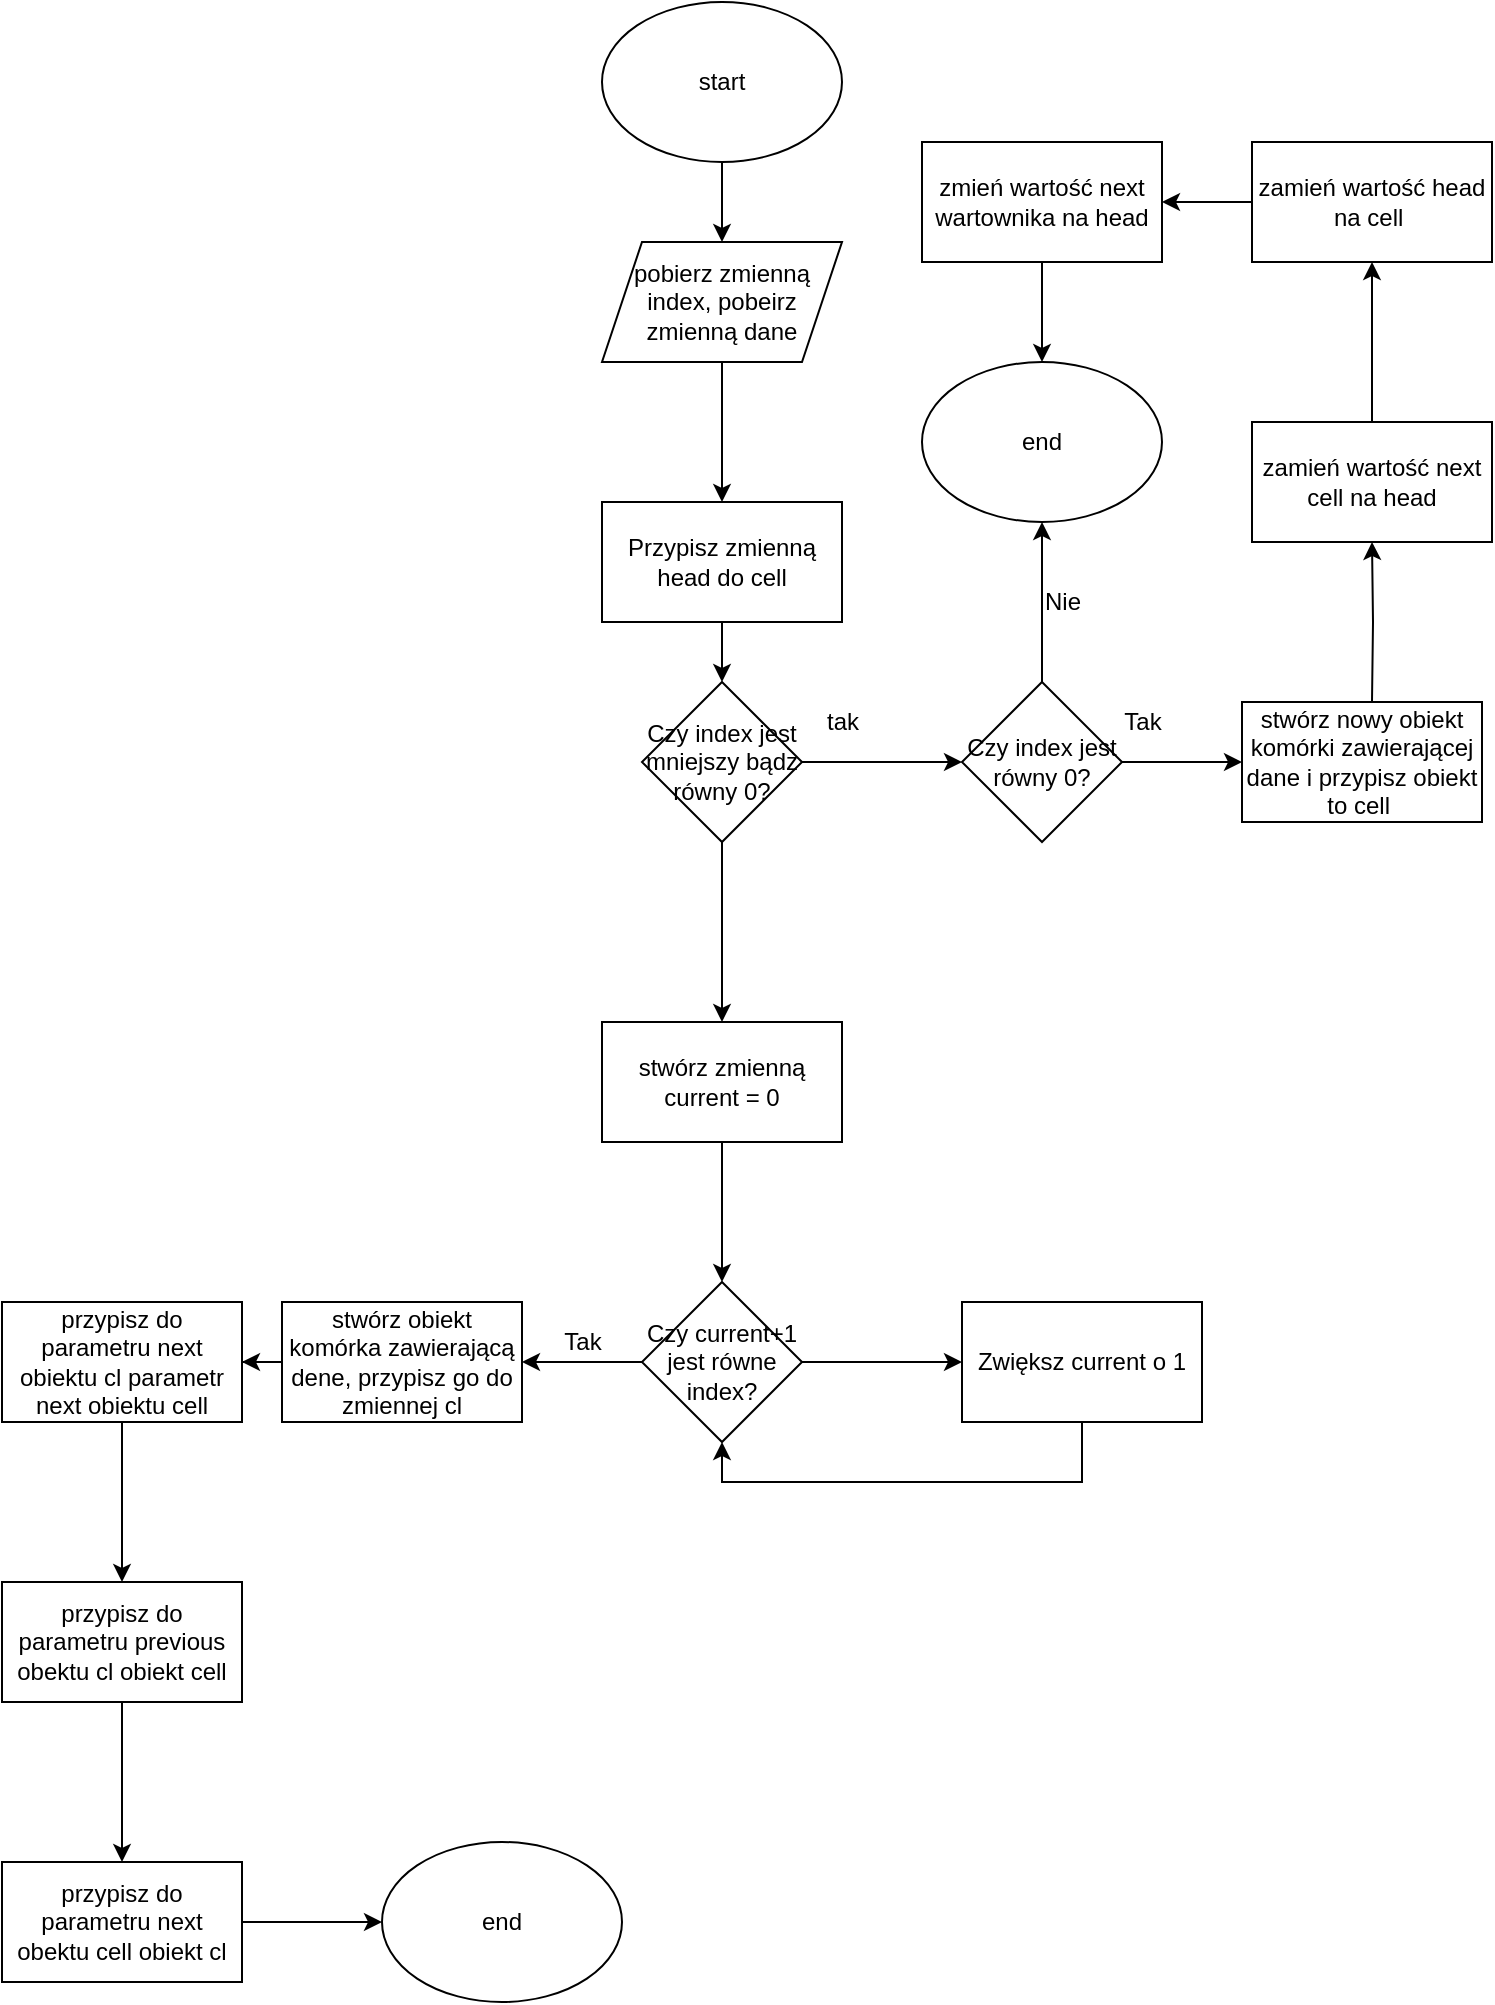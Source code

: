 <mxfile version="13.7.9" type="device"><diagram id="ctrWLmZgAzTDtHeR-oAY" name="Strona-1"><mxGraphModel dx="1024" dy="592" grid="1" gridSize="10" guides="1" tooltips="1" connect="1" arrows="1" fold="1" page="1" pageScale="1" pageWidth="827" pageHeight="1169" math="0" shadow="0"><root><mxCell id="0"/><mxCell id="1" parent="0"/><mxCell id="7kEHG913P0IYjLXZw0a--3" value="" style="edgeStyle=orthogonalEdgeStyle;rounded=0;orthogonalLoop=1;jettySize=auto;html=1;" parent="1" source="7kEHG913P0IYjLXZw0a--1" edge="1"><mxGeometry relative="1" as="geometry"><mxPoint x="370" y="150" as="targetPoint"/></mxGeometry></mxCell><mxCell id="7kEHG913P0IYjLXZw0a--1" value="start" style="ellipse;whiteSpace=wrap;html=1;" parent="1" vertex="1"><mxGeometry x="310" y="30" width="120" height="80" as="geometry"/></mxCell><mxCell id="7kEHG913P0IYjLXZw0a--5" value="" style="edgeStyle=orthogonalEdgeStyle;rounded=0;orthogonalLoop=1;jettySize=auto;html=1;" parent="1" edge="1"><mxGeometry relative="1" as="geometry"><mxPoint x="370" y="210" as="sourcePoint"/><mxPoint x="370" y="280" as="targetPoint"/></mxGeometry></mxCell><mxCell id="7kEHG913P0IYjLXZw0a--6" value="pobierz zmienną index, pobeirz zmienną dane" style="shape=parallelogram;perimeter=parallelogramPerimeter;whiteSpace=wrap;html=1;fixedSize=1;" parent="1" vertex="1"><mxGeometry x="310" y="150" width="120" height="60" as="geometry"/></mxCell><mxCell id="7kEHG913P0IYjLXZw0a--9" value="" style="edgeStyle=orthogonalEdgeStyle;rounded=0;orthogonalLoop=1;jettySize=auto;html=1;" parent="1" source="7kEHG913P0IYjLXZw0a--7" target="7kEHG913P0IYjLXZw0a--8" edge="1"><mxGeometry relative="1" as="geometry"/></mxCell><mxCell id="7kEHG913P0IYjLXZw0a--7" value="Przypisz zmienną head do cell" style="rounded=0;whiteSpace=wrap;html=1;" parent="1" vertex="1"><mxGeometry x="310" y="280" width="120" height="60" as="geometry"/></mxCell><mxCell id="7kEHG913P0IYjLXZw0a--11" value="" style="edgeStyle=orthogonalEdgeStyle;rounded=0;orthogonalLoop=1;jettySize=auto;html=1;" parent="1" source="7kEHG913P0IYjLXZw0a--8" target="7kEHG913P0IYjLXZw0a--10" edge="1"><mxGeometry relative="1" as="geometry"/></mxCell><mxCell id="7kEHG913P0IYjLXZw0a--28" value="" style="edgeStyle=orthogonalEdgeStyle;rounded=0;orthogonalLoop=1;jettySize=auto;html=1;" parent="1" source="7kEHG913P0IYjLXZw0a--8" edge="1"><mxGeometry relative="1" as="geometry"><mxPoint x="370" y="540" as="targetPoint"/></mxGeometry></mxCell><mxCell id="7kEHG913P0IYjLXZw0a--8" value="Czy index jest mniejszy bądz równy 0?" style="rhombus;whiteSpace=wrap;html=1;" parent="1" vertex="1"><mxGeometry x="330" y="370" width="80" height="80" as="geometry"/></mxCell><mxCell id="7kEHG913P0IYjLXZw0a--13" value="" style="edgeStyle=orthogonalEdgeStyle;rounded=0;orthogonalLoop=1;jettySize=auto;html=1;" parent="1" source="7kEHG913P0IYjLXZw0a--10" target="7kEHG913P0IYjLXZw0a--12" edge="1"><mxGeometry relative="1" as="geometry"/></mxCell><mxCell id="7kEHG913P0IYjLXZw0a--16" value="" style="edgeStyle=orthogonalEdgeStyle;rounded=0;orthogonalLoop=1;jettySize=auto;html=1;" parent="1" source="7kEHG913P0IYjLXZw0a--10" edge="1"><mxGeometry relative="1" as="geometry"><mxPoint x="630" y="410" as="targetPoint"/></mxGeometry></mxCell><mxCell id="7kEHG913P0IYjLXZw0a--10" value="Czy index jest równy 0?" style="rhombus;whiteSpace=wrap;html=1;" parent="1" vertex="1"><mxGeometry x="490" y="370" width="80" height="80" as="geometry"/></mxCell><mxCell id="7kEHG913P0IYjLXZw0a--12" value="end" style="ellipse;whiteSpace=wrap;html=1;" parent="1" vertex="1"><mxGeometry x="470" y="210" width="120" height="80" as="geometry"/></mxCell><mxCell id="7kEHG913P0IYjLXZw0a--14" value="tak" style="text;html=1;align=center;verticalAlign=middle;resizable=0;points=[];autosize=1;" parent="1" vertex="1"><mxGeometry x="415" y="380" width="30" height="20" as="geometry"/></mxCell><mxCell id="7kEHG913P0IYjLXZw0a--22" value="" style="edgeStyle=orthogonalEdgeStyle;rounded=0;orthogonalLoop=1;jettySize=auto;html=1;" parent="1" target="7kEHG913P0IYjLXZw0a--21" edge="1"><mxGeometry relative="1" as="geometry"><mxPoint x="695" y="380" as="sourcePoint"/></mxGeometry></mxCell><mxCell id="7kEHG913P0IYjLXZw0a--19" value="Nie" style="text;html=1;align=center;verticalAlign=middle;resizable=0;points=[];autosize=1;" parent="1" vertex="1"><mxGeometry x="525" y="320" width="30" height="20" as="geometry"/></mxCell><mxCell id="7kEHG913P0IYjLXZw0a--20" value="Tak" style="text;html=1;align=center;verticalAlign=middle;resizable=0;points=[];autosize=1;" parent="1" vertex="1"><mxGeometry x="565" y="380" width="30" height="20" as="geometry"/></mxCell><mxCell id="7kEHG913P0IYjLXZw0a--25" value="" style="edgeStyle=orthogonalEdgeStyle;rounded=0;orthogonalLoop=1;jettySize=auto;html=1;" parent="1" source="7kEHG913P0IYjLXZw0a--21" target="7kEHG913P0IYjLXZw0a--24" edge="1"><mxGeometry relative="1" as="geometry"/></mxCell><mxCell id="7kEHG913P0IYjLXZw0a--21" value="zamień wartość next cell na head" style="whiteSpace=wrap;html=1;" parent="1" vertex="1"><mxGeometry x="635" y="240" width="120" height="60" as="geometry"/></mxCell><mxCell id="7kEHG913P0IYjLXZw0a--23" value="&lt;span&gt;stwórz nowy obiekt komórki zawierającej dane i przypisz obiekt to cell&amp;nbsp;&lt;/span&gt;" style="rounded=0;whiteSpace=wrap;html=1;" parent="1" vertex="1"><mxGeometry x="630" y="380" width="120" height="60" as="geometry"/></mxCell><mxCell id="xQ0DLWZHouN3ZjeXQhfZ-2" value="" style="edgeStyle=orthogonalEdgeStyle;rounded=0;orthogonalLoop=1;jettySize=auto;html=1;" parent="1" source="7kEHG913P0IYjLXZw0a--24" target="xQ0DLWZHouN3ZjeXQhfZ-1" edge="1"><mxGeometry relative="1" as="geometry"/></mxCell><mxCell id="7kEHG913P0IYjLXZw0a--24" value="zamień wartość head na cell&amp;nbsp;" style="whiteSpace=wrap;html=1;" parent="1" vertex="1"><mxGeometry x="635" y="100" width="120" height="60" as="geometry"/></mxCell><mxCell id="7kEHG913P0IYjLXZw0a--31" value="" style="edgeStyle=orthogonalEdgeStyle;rounded=0;orthogonalLoop=1;jettySize=auto;html=1;" parent="1" source="7kEHG913P0IYjLXZw0a--29" target="7kEHG913P0IYjLXZw0a--30" edge="1"><mxGeometry relative="1" as="geometry"/></mxCell><mxCell id="7kEHG913P0IYjLXZw0a--29" value="stwórz zmienną current = 0" style="rounded=0;whiteSpace=wrap;html=1;" parent="1" vertex="1"><mxGeometry x="310" y="540" width="120" height="60" as="geometry"/></mxCell><mxCell id="7kEHG913P0IYjLXZw0a--33" value="" style="edgeStyle=orthogonalEdgeStyle;rounded=0;orthogonalLoop=1;jettySize=auto;html=1;" parent="1" source="7kEHG913P0IYjLXZw0a--30" target="7kEHG913P0IYjLXZw0a--32" edge="1"><mxGeometry relative="1" as="geometry"/></mxCell><mxCell id="7kEHG913P0IYjLXZw0a--42" value="" style="edgeStyle=orthogonalEdgeStyle;rounded=0;orthogonalLoop=1;jettySize=auto;html=1;" parent="1" source="7kEHG913P0IYjLXZw0a--30" edge="1"><mxGeometry relative="1" as="geometry"><mxPoint x="490" y="710" as="targetPoint"/></mxGeometry></mxCell><mxCell id="7kEHG913P0IYjLXZw0a--30" value="Czy current+1 jest równe index?" style="rhombus;whiteSpace=wrap;html=1;rounded=0;" parent="1" vertex="1"><mxGeometry x="330" y="670" width="80" height="80" as="geometry"/></mxCell><mxCell id="7kEHG913P0IYjLXZw0a--36" value="" style="edgeStyle=orthogonalEdgeStyle;rounded=0;orthogonalLoop=1;jettySize=auto;html=1;" parent="1" source="7kEHG913P0IYjLXZw0a--32" target="7kEHG913P0IYjLXZw0a--35" edge="1"><mxGeometry relative="1" as="geometry"/></mxCell><mxCell id="7kEHG913P0IYjLXZw0a--32" value="stwórz obiekt komórka zawierającą dene, przypisz go do zmiennej cl" style="whiteSpace=wrap;html=1;rounded=0;" parent="1" vertex="1"><mxGeometry x="150" y="680" width="120" height="60" as="geometry"/></mxCell><mxCell id="7kEHG913P0IYjLXZw0a--34" value="Tak" style="text;html=1;align=center;verticalAlign=middle;resizable=0;points=[];autosize=1;" parent="1" vertex="1"><mxGeometry x="285" y="690" width="30" height="20" as="geometry"/></mxCell><mxCell id="7kEHG913P0IYjLXZw0a--38" value="" style="edgeStyle=orthogonalEdgeStyle;rounded=0;orthogonalLoop=1;jettySize=auto;html=1;" parent="1" source="7kEHG913P0IYjLXZw0a--35" target="7kEHG913P0IYjLXZw0a--37" edge="1"><mxGeometry relative="1" as="geometry"/></mxCell><mxCell id="7kEHG913P0IYjLXZw0a--35" value="przypisz do parametru next obiektu cl parametr next obiektu cell" style="whiteSpace=wrap;html=1;rounded=0;" parent="1" vertex="1"><mxGeometry x="10" y="680" width="120" height="60" as="geometry"/></mxCell><mxCell id="7kEHG913P0IYjLXZw0a--40" value="" style="edgeStyle=orthogonalEdgeStyle;rounded=0;orthogonalLoop=1;jettySize=auto;html=1;" parent="1" source="7kEHG913P0IYjLXZw0a--37" target="7kEHG913P0IYjLXZw0a--39" edge="1"><mxGeometry relative="1" as="geometry"/></mxCell><mxCell id="7kEHG913P0IYjLXZw0a--37" value="&lt;span&gt;przypisz do parametru previous obektu cl obiekt cell&lt;/span&gt;" style="whiteSpace=wrap;html=1;rounded=0;" parent="1" vertex="1"><mxGeometry x="10" y="820" width="120" height="60" as="geometry"/></mxCell><mxCell id="7kEHG913P0IYjLXZw0a--46" value="" style="edgeStyle=orthogonalEdgeStyle;rounded=0;orthogonalLoop=1;jettySize=auto;html=1;" parent="1" source="7kEHG913P0IYjLXZw0a--39" target="7kEHG913P0IYjLXZw0a--45" edge="1"><mxGeometry relative="1" as="geometry"/></mxCell><mxCell id="7kEHG913P0IYjLXZw0a--39" value="przypisz do parametru next obektu cell obiekt cl" style="whiteSpace=wrap;html=1;rounded=0;" parent="1" vertex="1"><mxGeometry x="10" y="960" width="120" height="60" as="geometry"/></mxCell><mxCell id="7kEHG913P0IYjLXZw0a--44" style="edgeStyle=orthogonalEdgeStyle;rounded=0;orthogonalLoop=1;jettySize=auto;html=1;entryX=0.5;entryY=1;entryDx=0;entryDy=0;" parent="1" source="7kEHG913P0IYjLXZw0a--43" target="7kEHG913P0IYjLXZw0a--30" edge="1"><mxGeometry relative="1" as="geometry"><mxPoint x="550" y="840" as="targetPoint"/><Array as="points"><mxPoint x="550" y="770"/><mxPoint x="370" y="770"/></Array></mxGeometry></mxCell><mxCell id="7kEHG913P0IYjLXZw0a--43" value="Zwiększ current o 1" style="rounded=0;whiteSpace=wrap;html=1;" parent="1" vertex="1"><mxGeometry x="490" y="680" width="120" height="60" as="geometry"/></mxCell><mxCell id="7kEHG913P0IYjLXZw0a--45" value="end" style="ellipse;whiteSpace=wrap;html=1;" parent="1" vertex="1"><mxGeometry x="200" y="950" width="120" height="80" as="geometry"/></mxCell><mxCell id="xQ0DLWZHouN3ZjeXQhfZ-3" value="" style="edgeStyle=orthogonalEdgeStyle;rounded=0;orthogonalLoop=1;jettySize=auto;html=1;exitX=0.5;exitY=1;exitDx=0;exitDy=0;" parent="1" source="xQ0DLWZHouN3ZjeXQhfZ-1" target="7kEHG913P0IYjLXZw0a--12" edge="1"><mxGeometry relative="1" as="geometry"/></mxCell><mxCell id="xQ0DLWZHouN3ZjeXQhfZ-1" value="zmień wartość next wartownika na head" style="rounded=0;whiteSpace=wrap;html=1;" parent="1" vertex="1"><mxGeometry x="470" y="100" width="120" height="60" as="geometry"/></mxCell></root></mxGraphModel></diagram></mxfile>